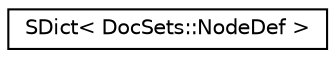 digraph "Graphical Class Hierarchy"
{
 // INTERACTIVE_SVG=YES
  edge [fontname="Helvetica",fontsize="10",labelfontname="Helvetica",labelfontsize="10"];
  node [fontname="Helvetica",fontsize="10",shape=record];
  rankdir="LR";
  Node0 [label="SDict\< DocSets::NodeDef \>",height=0.2,width=0.4,color="black", fillcolor="white", style="filled",URL="$d1/d50/class_s_dict.html"];
}
